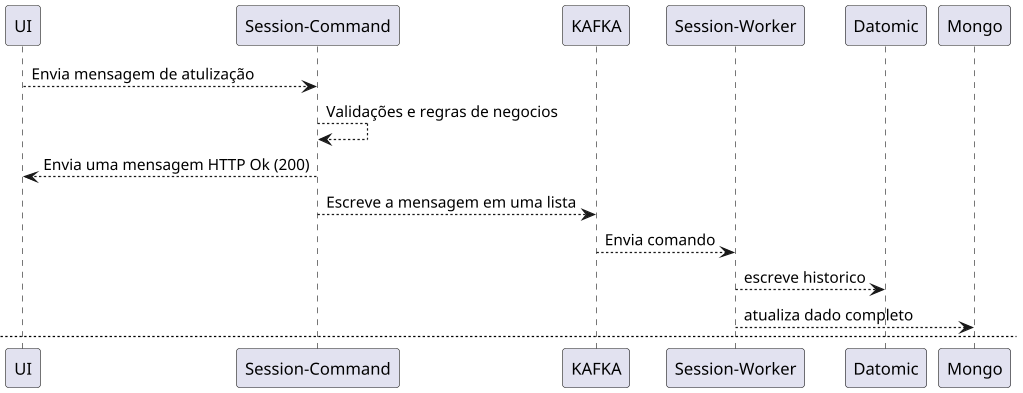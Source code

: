 @startuml
scale 1024*768
UI --> "Session-Command": Envia mensagem de atulização
"Session-Command" --> "Session-Command": Validações e regras de negocios
"Session-Command" --> UI: Envia uma mensagem HTTP Ok (200)
"Session-Command" --> KAFKA: Escreve a mensagem em uma lista
KAFKA --> "Session-Worker": Envia comando
"Session-Worker" --> Datomic: escreve historico
"Session-Worker" --> Mongo: atualiza dado completo
newpage
scale 1024*768
UI --> "Session-Command": GET /api/session/{session-id}
"Session-Command" --> Mongo: Busca pela informacao
"Session-Command" <-- Mongo: Informação completa
"Session-Command" --> UI: Parse infomação para o usuarios
@enduml